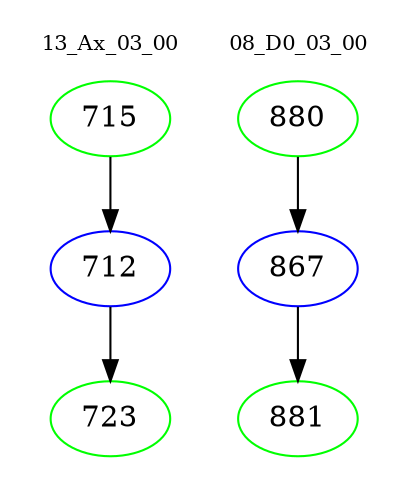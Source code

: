 digraph{
subgraph cluster_0 {
color = white
label = "13_Ax_03_00";
fontsize=10;
T0_715 [label="715", color="green"]
T0_715 -> T0_712 [color="black"]
T0_712 [label="712", color="blue"]
T0_712 -> T0_723 [color="black"]
T0_723 [label="723", color="green"]
}
subgraph cluster_1 {
color = white
label = "08_D0_03_00";
fontsize=10;
T1_880 [label="880", color="green"]
T1_880 -> T1_867 [color="black"]
T1_867 [label="867", color="blue"]
T1_867 -> T1_881 [color="black"]
T1_881 [label="881", color="green"]
}
}
